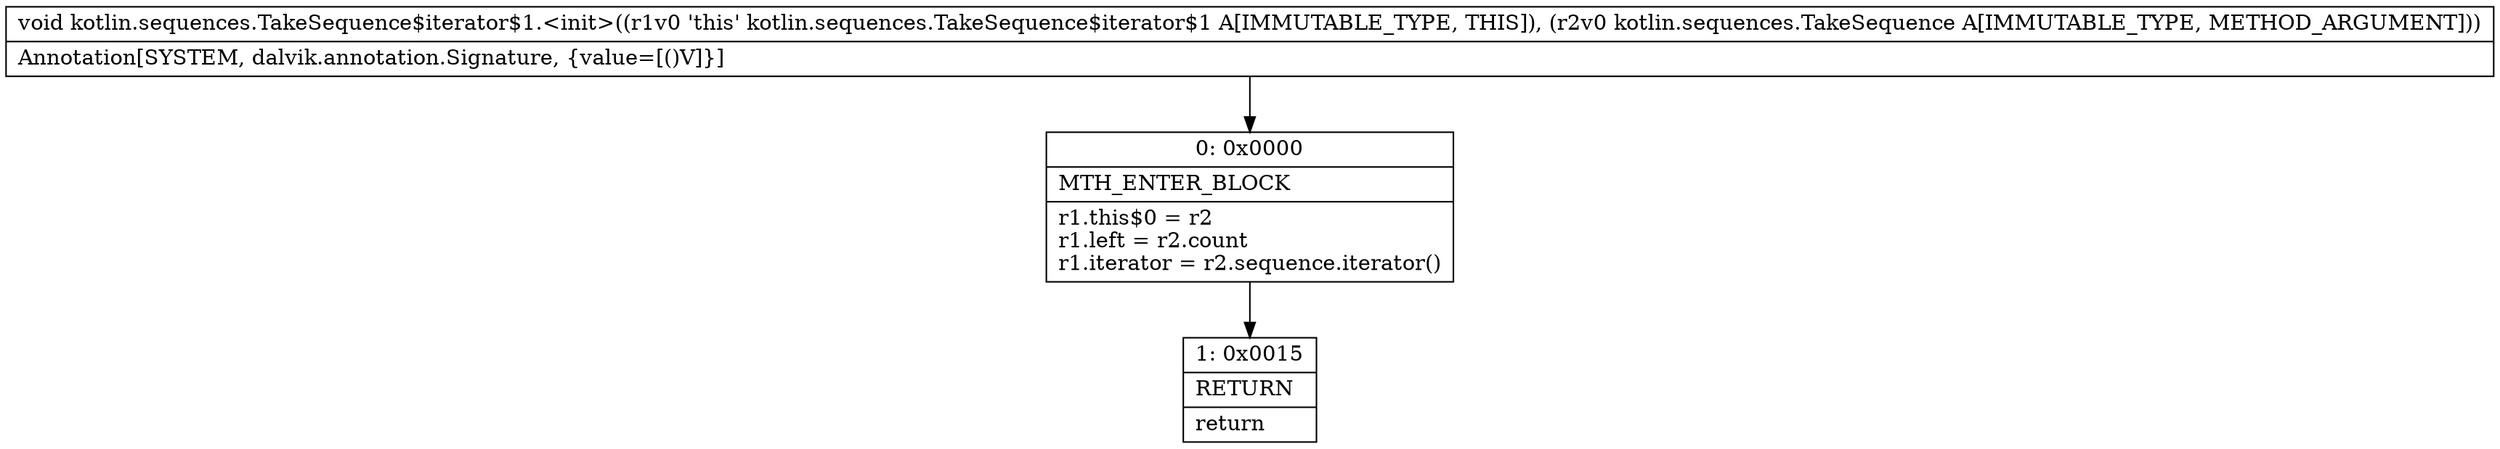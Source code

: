 digraph "CFG forkotlin.sequences.TakeSequence$iterator$1.\<init\>(Lkotlin\/sequences\/TakeSequence;)V" {
Node_0 [shape=record,label="{0\:\ 0x0000|MTH_ENTER_BLOCK\l|r1.this$0 = r2\lr1.left = r2.count\lr1.iterator = r2.sequence.iterator()\l}"];
Node_1 [shape=record,label="{1\:\ 0x0015|RETURN\l|return\l}"];
MethodNode[shape=record,label="{void kotlin.sequences.TakeSequence$iterator$1.\<init\>((r1v0 'this' kotlin.sequences.TakeSequence$iterator$1 A[IMMUTABLE_TYPE, THIS]), (r2v0 kotlin.sequences.TakeSequence A[IMMUTABLE_TYPE, METHOD_ARGUMENT]))  | Annotation[SYSTEM, dalvik.annotation.Signature, \{value=[()V]\}]\l}"];
MethodNode -> Node_0;
Node_0 -> Node_1;
}

